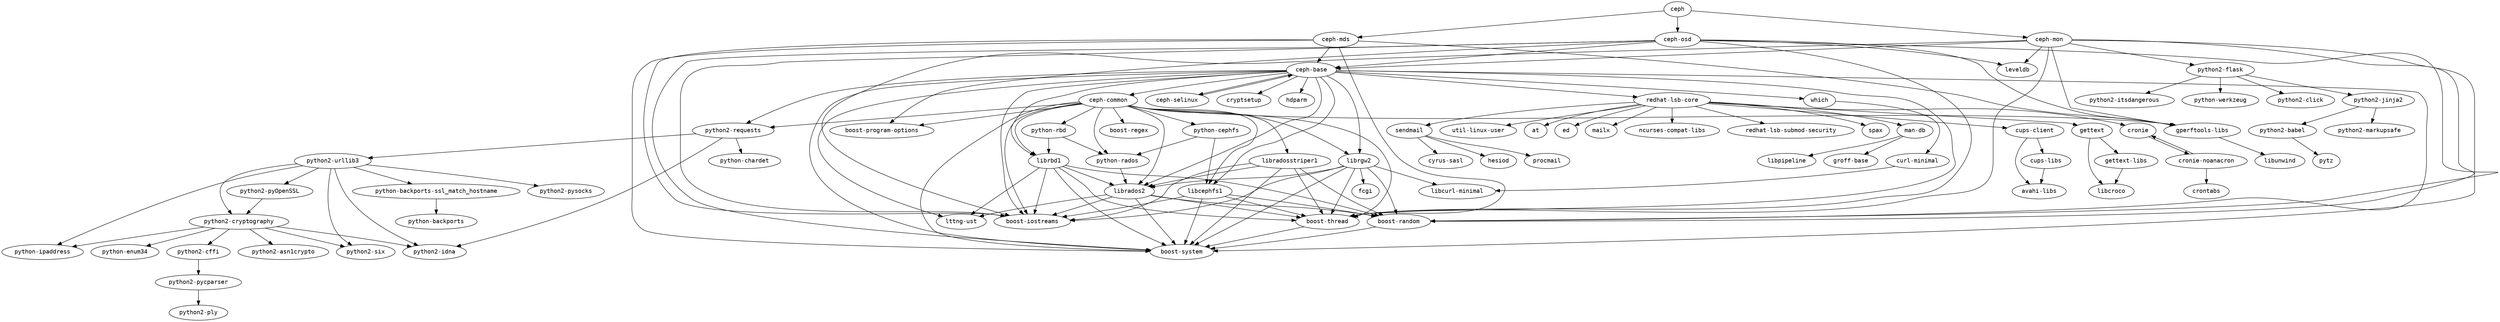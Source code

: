 strict digraph G {
node [fontname=monospace];
  "boost-random" -> "boost-system";
  "boost-thread" -> "boost-system";
  "ceph-base" -> "boost-iostreams";
  "ceph-base" -> "boost-random";
  "ceph-base" -> "boost-system";
  "ceph-base" -> "boost-thread";
  "ceph-base" -> "ceph-common";
  "ceph-base" -> "ceph-selinux";
  "ceph-base" -> "cryptsetup";
  "ceph-base" -> "hdparm";
  "ceph-base" -> "libcephfs1";
  "ceph-base" -> "librados2";
  "ceph-base" -> "librbd1";
  "ceph-base" -> "librgw2";
  "ceph-base" -> "lttng-ust";
  "ceph-base" -> "python2-requests";
  "ceph-base" -> "redhat-lsb-core";
  "ceph-base" -> "which";
  "ceph" -> "ceph-mds";
  "ceph" -> "ceph-mon";
  "ceph" -> "ceph-osd";
  "ceph-common" -> "boost-iostreams";
  "ceph-common" -> "boost-program-options";
  "ceph-common" -> "boost-regex";
  "ceph-common" -> "boost-system";
  "ceph-common" -> "boost-thread";
  "ceph-common" -> "gperftools-libs";
  "ceph-common" -> "libcephfs1";
  "ceph-common" -> "librados2";
  "ceph-common" -> "libradosstriper1";
  "ceph-common" -> "librbd1";
  "ceph-common" -> "librgw2";
  "ceph-common" -> "python2-requests";
  "ceph-common" -> "python-cephfs";
  "ceph-common" -> "python-rados";
  "ceph-common" -> "python-rbd";
  "ceph-mds" -> "boost-iostreams";
  "ceph-mds" -> "boost-system";
  "ceph-mds" -> "boost-thread";
  "ceph-mds" -> "ceph-base";
  "ceph-mds" -> "gperftools-libs";
  "ceph-mon" -> "boost-iostreams";
  "ceph-mon" -> "boost-random";
  "ceph-mon" -> "boost-system";
  "ceph-mon" -> "boost-thread";
  "ceph-mon" -> "ceph-base";
  "ceph-mon" -> "gperftools-libs";
  "ceph-mon" -> "leveldb";
  "ceph-mon" -> "python2-flask";
  "ceph-osd" -> "boost-iostreams";
  "ceph-osd" -> "boost-program-options";
  "ceph-osd" -> "boost-random";
  "ceph-osd" -> "boost-system";
  "ceph-osd" -> "boost-thread";
  "ceph-osd" -> "ceph-base";
  "ceph-osd" -> "gperftools-libs";
  "ceph-osd" -> "leveldb";
  "ceph-selinux" -> "ceph-base";
  "cronie" -> "cronie-noanacron";
  "cronie-noanacron" -> "cronie";
  "cronie-noanacron" -> "crontabs";
  "cups-client" -> "avahi-libs";
  "cups-client" -> "cups-libs";
  "cups-libs" -> "avahi-libs";
  "curl-minimal" -> "libcurl-minimal";
  "gettext" -> "gettext-libs";
  "gettext" -> "libcroco";
  "gettext-libs" -> "libcroco";
  "gperftools-libs" -> "libunwind";
  "libcephfs1" -> "boost-iostreams";
  "libcephfs1" -> "boost-random";
  "libcephfs1" -> "boost-system";
  "libcephfs1" -> "boost-thread";
  "librados2" -> "boost-iostreams";
  "librados2" -> "boost-random";
  "librados2" -> "boost-system";
  "librados2" -> "boost-thread";
  "librados2" -> "lttng-ust";
  "libradosstriper1" -> "boost-iostreams";
  "libradosstriper1" -> "boost-random";
  "libradosstriper1" -> "boost-system";
  "libradosstriper1" -> "boost-thread";
  "libradosstriper1" -> "librados2";
  "librbd1" -> "boost-iostreams";
  "librbd1" -> "boost-random";
  "librbd1" -> "boost-system";
  "librbd1" -> "boost-thread";
  "librbd1" -> "librados2";
  "librbd1" -> "lttng-ust";
  "librgw2" -> "boost-iostreams";
  "librgw2" -> "boost-random";
  "librgw2" -> "boost-system";
  "librgw2" -> "boost-thread";
  "librgw2" -> "fcgi";
  "librgw2" -> "libcurl-minimal";
  "librgw2" -> "librados2";
  "man-db" -> "groff-base";
  "man-db" -> "libpipeline";
  "python2-babel" -> "pytz";
  "python2-cffi" -> "python2-pycparser";
  "python2-cryptography" -> "python2-asn1crypto";
  "python2-cryptography" -> "python2-cffi";
  "python2-cryptography" -> "python2-idna";
  "python2-cryptography" -> "python2-six";
  "python2-cryptography" -> "python-enum34";
  "python2-cryptography" -> "python-ipaddress";
  "python2-flask" -> "python2-click";
  "python2-flask" -> "python2-itsdangerous";
  "python2-flask" -> "python2-jinja2";
  "python2-flask" -> "python-werkzeug";
  "python2-jinja2" -> "python2-babel";
  "python2-jinja2" -> "python2-markupsafe";
  "python2-pycparser" -> "python2-ply";
  "python2-pyOpenSSL" -> "python2-cryptography";
  "python2-requests" -> "python2-idna";
  "python2-requests" -> "python2-urllib3";
  "python2-requests" -> "python-chardet";
  "python2-urllib3" -> "python2-cryptography";
  "python2-urllib3" -> "python2-idna";
  "python2-urllib3" -> "python2-pyOpenSSL";
  "python2-urllib3" -> "python2-pysocks";
  "python2-urllib3" -> "python2-six";
  "python2-urllib3" -> "python-backports-ssl_match_hostname";
  "python2-urllib3" -> "python-ipaddress";
  "python-backports-ssl_match_hostname" -> "python-backports";
  "python-cephfs" -> "libcephfs1";
  "python-cephfs" -> "python-rados";
  "python-rados" -> "librados2";
  "python-rbd" -> "librbd1";
  "python-rbd" -> "python-rados";
  "redhat-lsb-core" -> "at";
  "redhat-lsb-core" -> "cronie";
  "redhat-lsb-core" -> "cups-client";
  "redhat-lsb-core" -> "ed";
  "redhat-lsb-core" -> "gettext";
  "redhat-lsb-core" -> "mailx";
  "redhat-lsb-core" -> "man-db";
  "redhat-lsb-core" -> "ncurses-compat-libs";
  "redhat-lsb-core" -> "redhat-lsb-submod-security";
  "redhat-lsb-core" -> "sendmail";
  "redhat-lsb-core" -> "spax";
  "redhat-lsb-core" -> "util-linux-user";
  "sendmail" -> "cyrus-sasl";
  "sendmail" -> "hesiod";
  "sendmail" -> "procmail";
  "which" -> "curl-minimal";
}
